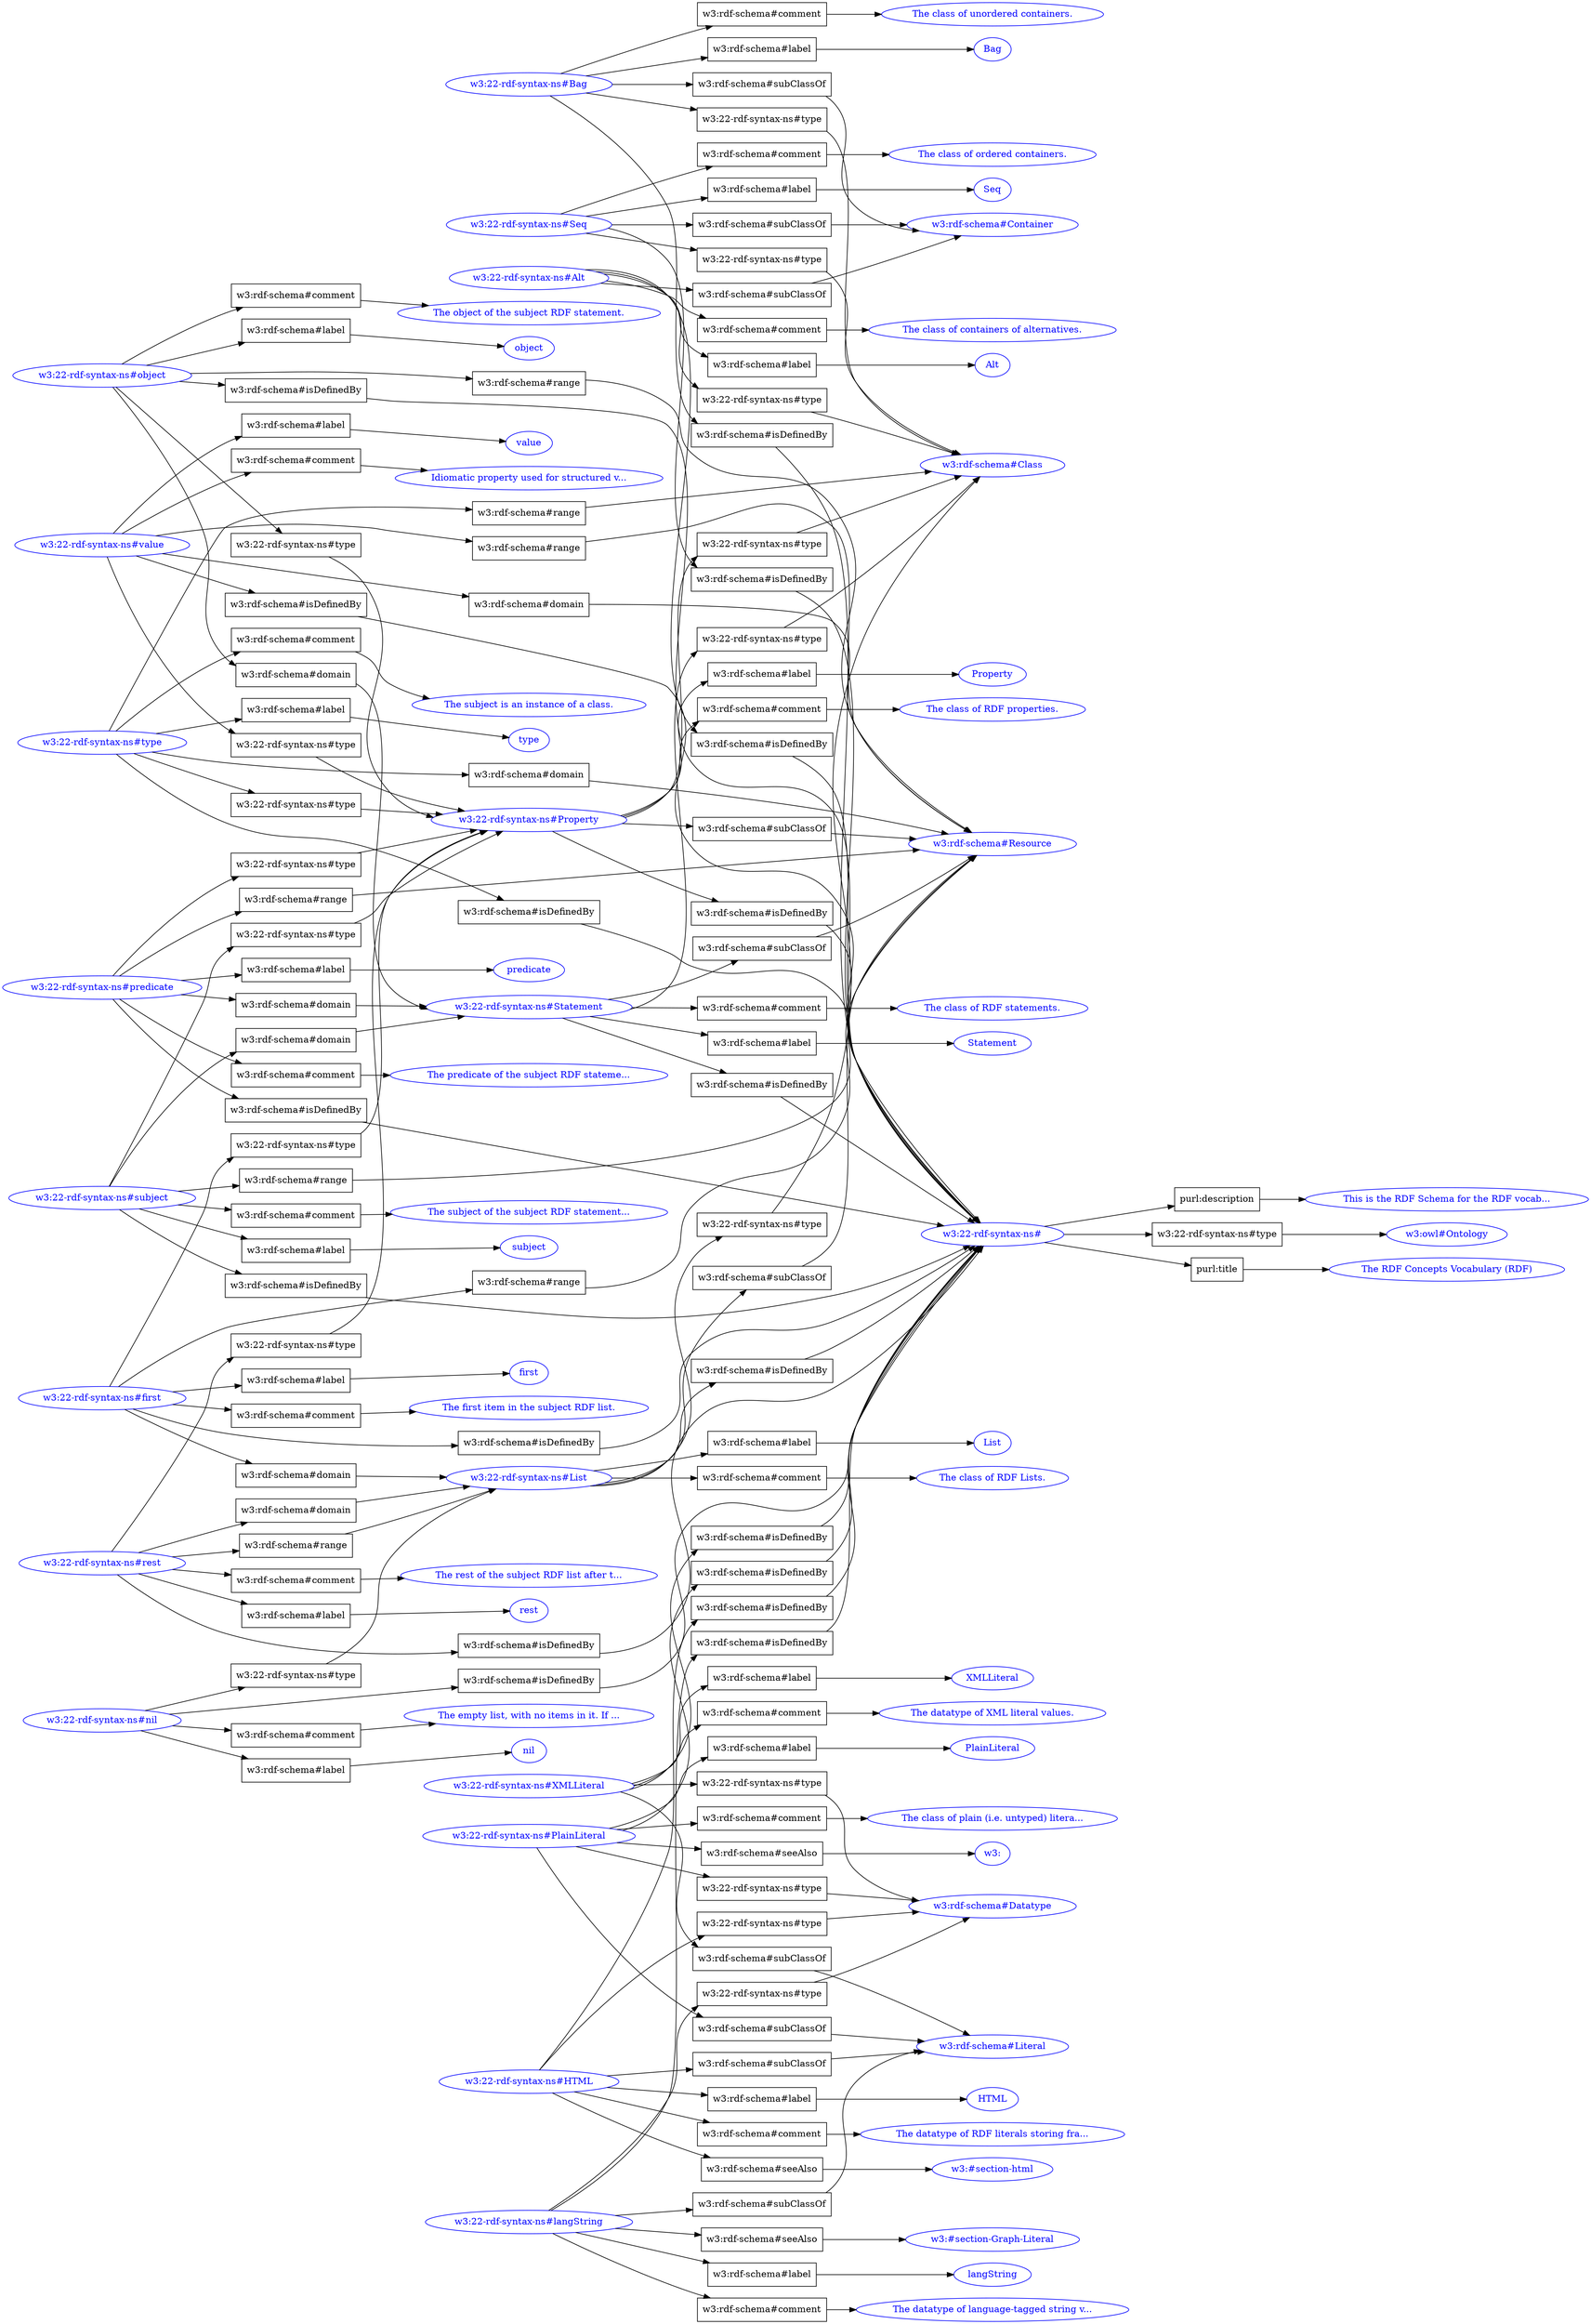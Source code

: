 // test_a3
digraph {
	graph [rankdir=LR]
	"28935690-6e31-11e9-825f-20689dd700af" [label=object color=blue fontcolor=blue]
	"2892bff0-6e31-11e9-825f-20689dd700af" [label="Idiomatic property used for structured v..." color=blue fontcolor=blue]
	"28929e3a-6e31-11e9-825f-20689dd700af" [label="The subject is an instance of a class." color=blue fontcolor=blue]
	"28927d7e-6e31-11e9-825f-20689dd700af" [label="The class of ordered containers." color=blue fontcolor=blue]
	"289266e0-6e31-11e9-825f-20689dd700af" [label=predicate color=blue fontcolor=blue]
	"2892d4f4-6e31-11e9-825f-20689dd700af" [label="The object of the subject RDF statement." color=blue fontcolor=blue]
	"28927aea-6e31-11e9-825f-20689dd700af" [label="w3:rdf-schema#Literal" color=blue fontcolor=blue]
	"28931176-6e31-11e9-825f-20689dd700af" [label="The class of unordered containers." color=blue fontcolor=blue]
	"28924430-6e31-11e9-825f-20689dd700af" [label="w3:22-rdf-syntax-ns#type" color=blue fontcolor=blue]
	"28923878-6e31-11e9-825f-20689dd700af" [label="w3:22-rdf-syntax-ns#first" color=blue fontcolor=blue]
	"2892e93a-6e31-11e9-825f-20689dd700af" [label=Alt color=blue fontcolor=blue]
	"289365d6-6e31-11e9-825f-20689dd700af" [label="The datatype of language-tagged string v..." color=blue fontcolor=blue]
	"28925998-6e31-11e9-825f-20689dd700af" [label="w3:22-rdf-syntax-ns#Bag" color=blue fontcolor=blue]
	"28930e9c-6e31-11e9-825f-20689dd700af" [label=Bag color=blue fontcolor=blue]
	"2892781a-6e31-11e9-825f-20689dd700af" [label="w3:" color=blue fontcolor=blue]
	"289333d6-6e31-11e9-825f-20689dd700af" [label="The empty list, with no items in it. If ..." color=blue fontcolor=blue]
	"2892b6ae-6e31-11e9-825f-20689dd700af" [label="w3:owl#Ontology" color=blue fontcolor=blue]
	"289256aa-6e31-11e9-825f-20689dd700af" [label="w3:22-rdf-syntax-ns#XMLLiteral" color=blue fontcolor=blue]
	"289336b0-6e31-11e9-825f-20689dd700af" [label="w3:#section-html" color=blue fontcolor=blue]
	"2892aaba-6e31-11e9-825f-20689dd700af" [label="w3:#section-Graph-Literal" color=blue fontcolor=blue]
	"2892f880-6e31-11e9-825f-20689dd700af" [label="The class of RDF Lists." color=blue fontcolor=blue]
	"2892e674-6e31-11e9-825f-20689dd700af" [label=rest color=blue fontcolor=blue]
	"28924a52-6e31-11e9-825f-20689dd700af" [label="w3:22-rdf-syntax-ns#PlainLiteral" color=blue fontcolor=blue]
	"2892e390-6e31-11e9-825f-20689dd700af" [label="The class of RDF statements." color=blue fontcolor=blue]
	"289291ec-6e31-11e9-825f-20689dd700af" [label="The class of containers of alternatives." color=blue fontcolor=blue]
	"2892880a-6e31-11e9-825f-20689dd700af" [label="w3:22-rdf-syntax-ns#langString" color=blue fontcolor=blue]
	"28927cc0-6e31-11e9-825f-20689dd700af" [label="w3:22-rdf-syntax-ns#Seq" color=blue fontcolor=blue]
	"289253bc-6e31-11e9-825f-20689dd700af" [label="w3:22-rdf-syntax-ns#value" color=blue fontcolor=blue]
	"28927a2c-6e31-11e9-825f-20689dd700af" [label="w3:22-rdf-syntax-ns#HTML" color=blue fontcolor=blue]
	"2892912e-6e31-11e9-825f-20689dd700af" [label="w3:22-rdf-syntax-ns#Alt" color=blue fontcolor=blue]
	"289236ac-6e31-11e9-825f-20689dd700af" [label="w3:22-rdf-syntax-ns#Property" color=blue fontcolor=blue]
	"2892309e-6e31-11e9-825f-20689dd700af" [label="This is the RDF Schema for the RDF vocab..." color=blue fontcolor=blue]
	"28930226-6e31-11e9-825f-20689dd700af" [label="w3:rdf-schema#Container" color=blue fontcolor=blue]
	"28923f1c-6e31-11e9-825f-20689dd700af" [label="w3:rdf-schema#Class" color=blue fontcolor=blue]
	"2892d7e2-6e31-11e9-825f-20689dd700af" [label="The datatype of RDF literals storing fra..." color=blue fontcolor=blue]
	"2892989a-6e31-11e9-825f-20689dd700af" [label="The class of RDF properties." color=blue fontcolor=blue]
	"28931464-6e31-11e9-825f-20689dd700af" [label="The rest of the subject RDF list after t..." color=blue fontcolor=blue]
	"28925da8-6e31-11e9-825f-20689dd700af" [label="The subject of the subject RDF statement..." color=blue fontcolor=blue]
	"289235da-6e31-11e9-825f-20689dd700af" [label="w3:22-rdf-syntax-ns#object" color=blue fontcolor=blue]
	"28930884-6e31-11e9-825f-20689dd700af" [label="The predicate of the subject RDF stateme..." color=blue fontcolor=blue]
	"2892c8c4-6e31-11e9-825f-20689dd700af" [label=List color=blue fontcolor=blue]
	"28923c42-6e31-11e9-825f-20689dd700af" [label="w3:rdf-schema#Resource" color=blue fontcolor=blue]
	"28929b6a-6e31-11e9-825f-20689dd700af" [label=HTML color=blue fontcolor=blue]
	"28923404-6e31-11e9-825f-20689dd700af" [label="w3:22-rdf-syntax-ns#List" color=blue fontcolor=blue]
	"28922efa-6e31-11e9-825f-20689dd700af" [label="w3:22-rdf-syntax-ns#" color=blue fontcolor=blue]
	"2892dde6-6e31-11e9-825f-20689dd700af" [label=nil color=blue fontcolor=blue]
	"28924b10-6e31-11e9-825f-20689dd700af" [label="w3:rdf-schema#Datatype" color=blue fontcolor=blue]
	"2892ec14-6e31-11e9-825f-20689dd700af" [label=PlainLiteral color=blue fontcolor=blue]
	"289330fc-6e31-11e9-825f-20689dd700af" [label=type color=blue fontcolor=blue]
	"2892ad94-6e31-11e9-825f-20689dd700af" [label="The class of plain (i.e. untyped) litera..." color=blue fontcolor=blue]
	"2892c2ca-6e31-11e9-825f-20689dd700af" [label="The first item in the subject RDF list." color=blue fontcolor=blue]
	"2892e0c0-6e31-11e9-825f-20689dd700af" [label=first color=blue fontcolor=blue]
	"28925c7c-6e31-11e9-825f-20689dd700af" [label="w3:22-rdf-syntax-ns#subject" color=blue fontcolor=blue]
	"2892a380-6e31-11e9-825f-20689dd700af" [label="w3:22-rdf-syntax-ns#nil" color=blue fontcolor=blue]
	"28933ce6-6e31-11e9-825f-20689dd700af" [label="The RDF Concepts Vocabulary (RDF)" color=blue fontcolor=blue]
	"2892804e-6e31-11e9-825f-20689dd700af" [label=Property color=blue fontcolor=blue]
	"289250e2-6e31-11e9-825f-20689dd700af" [label="w3:22-rdf-syntax-ns#predicate" color=blue fontcolor=blue]
	"28923b84-6e31-11e9-825f-20689dd700af" [label="w3:22-rdf-syntax-ns#Statement" color=blue fontcolor=blue]
	"2892b078-6e31-11e9-825f-20689dd700af" [label=Seq color=blue fontcolor=blue]
	"2892cedc-6e31-11e9-825f-20689dd700af" [label=langString color=blue fontcolor=blue]
	"2892831e-6e31-11e9-825f-20689dd700af" [label=value color=blue fontcolor=blue]
	"28931a7c-6e31-11e9-825f-20689dd700af" [label="The datatype of XML literal values." color=blue fontcolor=blue]
	"28936306-6e31-11e9-825f-20689dd700af" [label=subject color=blue fontcolor=blue]
	"28924822-6e31-11e9-825f-20689dd700af" [label=Statement color=blue fontcolor=blue]
	"2892333c-6e31-11e9-825f-20689dd700af" [label="w3:22-rdf-syntax-ns#rest" color=blue fontcolor=blue]
	"28932148-6e31-11e9-825f-20689dd700af" [label=XMLLiteral color=blue fontcolor=blue]
	"28932206-6e31-11e9-825f-20689dd700af" [label="w3:rdf-schema#label" shape=box]
	"289256aa-6e31-11e9-825f-20689dd700af" -> "28932206-6e31-11e9-825f-20689dd700af"
	"28932206-6e31-11e9-825f-20689dd700af" -> "28932148-6e31-11e9-825f-20689dd700af"
	"289340ce-6e31-11e9-825f-20689dd700af" [label="w3:rdf-schema#isDefinedBy" shape=box]
	"289256aa-6e31-11e9-825f-20689dd700af" -> "289340ce-6e31-11e9-825f-20689dd700af"
	"289340ce-6e31-11e9-825f-20689dd700af" -> "28922efa-6e31-11e9-825f-20689dd700af"
	"2892c69e-6e31-11e9-825f-20689dd700af" [label="w3:rdf-schema#domain" shape=box]
	"289253bc-6e31-11e9-825f-20689dd700af" -> "2892c69e-6e31-11e9-825f-20689dd700af"
	"2892c69e-6e31-11e9-825f-20689dd700af" -> "28923c42-6e31-11e9-825f-20689dd700af"
	"28937030-6e31-11e9-825f-20689dd700af" [label="w3:22-rdf-syntax-ns#type" shape=box]
	"2892333c-6e31-11e9-825f-20689dd700af" -> "28937030-6e31-11e9-825f-20689dd700af"
	"28937030-6e31-11e9-825f-20689dd700af" -> "289236ac-6e31-11e9-825f-20689dd700af"
	"2892f312-6e31-11e9-825f-20689dd700af" [label="w3:rdf-schema#range" shape=box]
	"28924430-6e31-11e9-825f-20689dd700af" -> "2892f312-6e31-11e9-825f-20689dd700af"
	"2892f312-6e31-11e9-825f-20689dd700af" -> "28923f1c-6e31-11e9-825f-20689dd700af"
	"28928cec-6e31-11e9-825f-20689dd700af" [label="w3:rdf-schema#isDefinedBy" shape=box]
	"2892333c-6e31-11e9-825f-20689dd700af" -> "28928cec-6e31-11e9-825f-20689dd700af"
	"28928cec-6e31-11e9-825f-20689dd700af" -> "28922efa-6e31-11e9-825f-20689dd700af"
	"28927e28-6e31-11e9-825f-20689dd700af" [label="w3:rdf-schema#comment" shape=box]
	"28927cc0-6e31-11e9-825f-20689dd700af" -> "28927e28-6e31-11e9-825f-20689dd700af"
	"28927e28-6e31-11e9-825f-20689dd700af" -> "28927d7e-6e31-11e9-825f-20689dd700af"
	"289245fc-6e31-11e9-825f-20689dd700af" [label="w3:rdf-schema#domain" shape=box]
	"28924430-6e31-11e9-825f-20689dd700af" -> "289245fc-6e31-11e9-825f-20689dd700af"
	"289245fc-6e31-11e9-825f-20689dd700af" -> "28923c42-6e31-11e9-825f-20689dd700af"
	"289283d2-6e31-11e9-825f-20689dd700af" [label="w3:rdf-schema#label" shape=box]
	"289253bc-6e31-11e9-825f-20689dd700af" -> "289283d2-6e31-11e9-825f-20689dd700af"
	"289283d2-6e31-11e9-825f-20689dd700af" -> "2892831e-6e31-11e9-825f-20689dd700af"
	"2892e16a-6e31-11e9-825f-20689dd700af" [label="w3:rdf-schema#label" shape=box]
	"28923878-6e31-11e9-825f-20689dd700af" -> "2892e16a-6e31-11e9-825f-20689dd700af"
	"2892e16a-6e31-11e9-825f-20689dd700af" -> "2892e0c0-6e31-11e9-825f-20689dd700af"
	"2892f65a-6e31-11e9-825f-20689dd700af" [label="w3:rdf-schema#isDefinedBy" shape=box]
	"28924a52-6e31-11e9-825f-20689dd700af" -> "2892f65a-6e31-11e9-825f-20689dd700af"
	"2892f65a-6e31-11e9-825f-20689dd700af" -> "28922efa-6e31-11e9-825f-20689dd700af"
	"2892ae52-6e31-11e9-825f-20689dd700af" [label="w3:rdf-schema#comment" shape=box]
	"28924a52-6e31-11e9-825f-20689dd700af" -> "2892ae52-6e31-11e9-825f-20689dd700af"
	"2892ae52-6e31-11e9-825f-20689dd700af" -> "2892ad94-6e31-11e9-825f-20689dd700af"
	"28936cfc-6e31-11e9-825f-20689dd700af" [label="w3:rdf-schema#isDefinedBy" shape=box]
	"28925998-6e31-11e9-825f-20689dd700af" -> "28936cfc-6e31-11e9-825f-20689dd700af"
	"28936cfc-6e31-11e9-825f-20689dd700af" -> "28922efa-6e31-11e9-825f-20689dd700af"
	"289231ac-6e31-11e9-825f-20689dd700af" [label="purl:description" shape=box]
	"28922efa-6e31-11e9-825f-20689dd700af" -> "289231ac-6e31-11e9-825f-20689dd700af"
	"289231ac-6e31-11e9-825f-20689dd700af" -> "2892309e-6e31-11e9-825f-20689dd700af"
	"2892a24a-6e31-11e9-825f-20689dd700af" [label="w3:rdf-schema#subClassOf" shape=box]
	"289236ac-6e31-11e9-825f-20689dd700af" -> "2892a24a-6e31-11e9-825f-20689dd700af"
	"2892a24a-6e31-11e9-825f-20689dd700af" -> "28923c42-6e31-11e9-825f-20689dd700af"
	"28932530-6e31-11e9-825f-20689dd700af" [label="w3:rdf-schema#domain" shape=box]
	"28925c7c-6e31-11e9-825f-20689dd700af" -> "28932530-6e31-11e9-825f-20689dd700af"
	"28932530-6e31-11e9-825f-20689dd700af" -> "28923b84-6e31-11e9-825f-20689dd700af"
	"2892d2ce-6e31-11e9-825f-20689dd700af" [label="w3:rdf-schema#isDefinedBy" shape=box]
	"28923404-6e31-11e9-825f-20689dd700af" -> "2892d2ce-6e31-11e9-825f-20689dd700af"
	"2892d2ce-6e31-11e9-825f-20689dd700af" -> "28922efa-6e31-11e9-825f-20689dd700af"
	"28933a8e-6e31-11e9-825f-20689dd700af" [label="w3:rdf-schema#subClassOf" shape=box]
	"28924a52-6e31-11e9-825f-20689dd700af" -> "28933a8e-6e31-11e9-825f-20689dd700af"
	"28933a8e-6e31-11e9-825f-20689dd700af" -> "28927aea-6e31-11e9-825f-20689dd700af"
	"28929eee-6e31-11e9-825f-20689dd700af" [label="w3:rdf-schema#comment" shape=box]
	"28924430-6e31-11e9-825f-20689dd700af" -> "28929eee-6e31-11e9-825f-20689dd700af"
	"28929eee-6e31-11e9-825f-20689dd700af" -> "28929e3a-6e31-11e9-825f-20689dd700af"
	"289248d6-6e31-11e9-825f-20689dd700af" [label="w3:rdf-schema#label" shape=box]
	"28923b84-6e31-11e9-825f-20689dd700af" -> "289248d6-6e31-11e9-825f-20689dd700af"
	"289248d6-6e31-11e9-825f-20689dd700af" -> "28924822-6e31-11e9-825f-20689dd700af"
	"28923cf6-6e31-11e9-825f-20689dd700af" [label="w3:rdf-schema#subClassOf" shape=box]
	"28923b84-6e31-11e9-825f-20689dd700af" -> "28923cf6-6e31-11e9-825f-20689dd700af"
	"28923cf6-6e31-11e9-825f-20689dd700af" -> "28923c42-6e31-11e9-825f-20689dd700af"
	"2892a538-6e31-11e9-825f-20689dd700af" [label="w3:rdf-schema#isDefinedBy" shape=box]
	"2892a380-6e31-11e9-825f-20689dd700af" -> "2892a538-6e31-11e9-825f-20689dd700af"
	"2892a538-6e31-11e9-825f-20689dd700af" -> "28922efa-6e31-11e9-825f-20689dd700af"
	"28925f1a-6e31-11e9-825f-20689dd700af" [label="w3:rdf-schema#comment" shape=box]
	"28925c7c-6e31-11e9-825f-20689dd700af" -> "28925f1a-6e31-11e9-825f-20689dd700af"
	"28925f1a-6e31-11e9-825f-20689dd700af" -> "28925da8-6e31-11e9-825f-20689dd700af"
	"28929296-6e31-11e9-825f-20689dd700af" [label="w3:rdf-schema#comment" shape=box]
	"2892912e-6e31-11e9-825f-20689dd700af" -> "28929296-6e31-11e9-825f-20689dd700af"
	"28929296-6e31-11e9-825f-20689dd700af" -> "289291ec-6e31-11e9-825f-20689dd700af"
	"28927bb2-6e31-11e9-825f-20689dd700af" [label="w3:rdf-schema#subClassOf" shape=box]
	"28927a2c-6e31-11e9-825f-20689dd700af" -> "28927bb2-6e31-11e9-825f-20689dd700af"
	"28927bb2-6e31-11e9-825f-20689dd700af" -> "28927aea-6e31-11e9-825f-20689dd700af"
	"28930f50-6e31-11e9-825f-20689dd700af" [label="w3:rdf-schema#label" shape=box]
	"28925998-6e31-11e9-825f-20689dd700af" -> "28930f50-6e31-11e9-825f-20689dd700af"
	"28930f50-6e31-11e9-825f-20689dd700af" -> "28930e9c-6e31-11e9-825f-20689dd700af"
	"28930c62-6e31-11e9-825f-20689dd700af" [label="w3:rdf-schema#range" shape=box]
	"28925c7c-6e31-11e9-825f-20689dd700af" -> "28930c62-6e31-11e9-825f-20689dd700af"
	"28930c62-6e31-11e9-825f-20689dd700af" -> "28923c42-6e31-11e9-825f-20689dd700af"
	"28929c1e-6e31-11e9-825f-20689dd700af" [label="w3:rdf-schema#label" shape=box]
	"28927a2c-6e31-11e9-825f-20689dd700af" -> "28929c1e-6e31-11e9-825f-20689dd700af"
	"28929c1e-6e31-11e9-825f-20689dd700af" -> "28929b6a-6e31-11e9-825f-20689dd700af"
	"289252a4-6e31-11e9-825f-20689dd700af" [label="w3:22-rdf-syntax-ns#type" shape=box]
	"289250e2-6e31-11e9-825f-20689dd700af" -> "289252a4-6e31-11e9-825f-20689dd700af"
	"289252a4-6e31-11e9-825f-20689dd700af" -> "289236ac-6e31-11e9-825f-20689dd700af"
	"28925880-6e31-11e9-825f-20689dd700af" [label="w3:22-rdf-syntax-ns#type" shape=box]
	"289256aa-6e31-11e9-825f-20689dd700af" -> "28925880-6e31-11e9-825f-20689dd700af"
	"28925880-6e31-11e9-825f-20689dd700af" -> "28924b10-6e31-11e9-825f-20689dd700af"
	"289363b0-6e31-11e9-825f-20689dd700af" [label="w3:rdf-schema#label" shape=box]
	"28925c7c-6e31-11e9-825f-20689dd700af" -> "289363b0-6e31-11e9-825f-20689dd700af"
	"289363b0-6e31-11e9-825f-20689dd700af" -> "28936306-6e31-11e9-825f-20689dd700af"
	"2892f934-6e31-11e9-825f-20689dd700af" [label="w3:rdf-schema#comment" shape=box]
	"28923404-6e31-11e9-825f-20689dd700af" -> "2892f934-6e31-11e9-825f-20689dd700af"
	"2892f934-6e31-11e9-825f-20689dd700af" -> "2892f880-6e31-11e9-825f-20689dd700af"
	"289267f8-6e31-11e9-825f-20689dd700af" [label="w3:rdf-schema#label" shape=box]
	"289250e2-6e31-11e9-825f-20689dd700af" -> "289267f8-6e31-11e9-825f-20689dd700af"
	"289267f8-6e31-11e9-825f-20689dd700af" -> "289266e0-6e31-11e9-825f-20689dd700af"
	"289263f2-6e31-11e9-825f-20689dd700af" [label="w3:rdf-schema#domain" shape=box]
	"2892333c-6e31-11e9-825f-20689dd700af" -> "289263f2-6e31-11e9-825f-20689dd700af"
	"289263f2-6e31-11e9-825f-20689dd700af" -> "28923404-6e31-11e9-825f-20689dd700af"
	"2892ccb6-6e31-11e9-825f-20689dd700af" [label="w3:22-rdf-syntax-ns#type" shape=box]
	"28923b84-6e31-11e9-825f-20689dd700af" -> "2892ccb6-6e31-11e9-825f-20689dd700af"
	"2892ccb6-6e31-11e9-825f-20689dd700af" -> "28923f1c-6e31-11e9-825f-20689dd700af"
	"28926f96-6e31-11e9-825f-20689dd700af" [label="w3:rdf-schema#range" shape=box]
	"289235da-6e31-11e9-825f-20689dd700af" -> "28926f96-6e31-11e9-825f-20689dd700af"
	"28926f96-6e31-11e9-825f-20689dd700af" -> "28923c42-6e31-11e9-825f-20689dd700af"
	"28935a82-6e31-11e9-825f-20689dd700af" [label="w3:rdf-schema#isDefinedBy" shape=box]
	"28925c7c-6e31-11e9-825f-20689dd700af" -> "28935a82-6e31-11e9-825f-20689dd700af"
	"28935a82-6e31-11e9-825f-20689dd700af" -> "28922efa-6e31-11e9-825f-20689dd700af"
	"2893668a-6e31-11e9-825f-20689dd700af" [label="w3:rdf-schema#comment" shape=box]
	"2892880a-6e31-11e9-825f-20689dd700af" -> "2893668a-6e31-11e9-825f-20689dd700af"
	"2893668a-6e31-11e9-825f-20689dd700af" -> "289365d6-6e31-11e9-825f-20689dd700af"
	"2893738c-6e31-11e9-825f-20689dd700af" [label="w3:rdf-schema#range" shape=box]
	"289250e2-6e31-11e9-825f-20689dd700af" -> "2893738c-6e31-11e9-825f-20689dd700af"
	"2893738c-6e31-11e9-825f-20689dd700af" -> "28923c42-6e31-11e9-825f-20689dd700af"
	"2892de9a-6e31-11e9-825f-20689dd700af" [label="w3:rdf-schema#label" shape=box]
	"2892a380-6e31-11e9-825f-20689dd700af" -> "2892de9a-6e31-11e9-825f-20689dd700af"
	"2892de9a-6e31-11e9-825f-20689dd700af" -> "2892dde6-6e31-11e9-825f-20689dd700af"
	"2892a894-6e31-11e9-825f-20689dd700af" [label="w3:rdf-schema#isDefinedBy" shape=box]
	"2892880a-6e31-11e9-825f-20689dd700af" -> "2892a894-6e31-11e9-825f-20689dd700af"
	"2892a894-6e31-11e9-825f-20689dd700af" -> "28922efa-6e31-11e9-825f-20689dd700af"
	"28923fd0-6e31-11e9-825f-20689dd700af" [label="w3:22-rdf-syntax-ns#type" shape=box]
	"289236ac-6e31-11e9-825f-20689dd700af" -> "28923fd0-6e31-11e9-825f-20689dd700af"
	"28923fd0-6e31-11e9-825f-20689dd700af" -> "28923f1c-6e31-11e9-825f-20689dd700af"
	"289286f2-6e31-11e9-825f-20689dd700af" [label="w3:rdf-schema#isDefinedBy" shape=box]
	"28927a2c-6e31-11e9-825f-20689dd700af" -> "289286f2-6e31-11e9-825f-20689dd700af"
	"289286f2-6e31-11e9-825f-20689dd700af" -> "28922efa-6e31-11e9-825f-20689dd700af"
	"28924fc0-6e31-11e9-825f-20689dd700af" [label="w3:rdf-schema#isDefinedBy" shape=box]
	"28923b84-6e31-11e9-825f-20689dd700af" -> "28924fc0-6e31-11e9-825f-20689dd700af"
	"28924fc0-6e31-11e9-825f-20689dd700af" -> "28922efa-6e31-11e9-825f-20689dd700af"
	"2893348a-6e31-11e9-825f-20689dd700af" [label="w3:rdf-schema#comment" shape=box]
	"2892a380-6e31-11e9-825f-20689dd700af" -> "2893348a-6e31-11e9-825f-20689dd700af"
	"2893348a-6e31-11e9-825f-20689dd700af" -> "289333d6-6e31-11e9-825f-20689dd700af"
	"2893184c-6e31-11e9-825f-20689dd700af" [label="w3:22-rdf-syntax-ns#type" shape=box]
	"2892912e-6e31-11e9-825f-20689dd700af" -> "2893184c-6e31-11e9-825f-20689dd700af"
	"2893184c-6e31-11e9-825f-20689dd700af" -> "28923f1c-6e31-11e9-825f-20689dd700af"
	"28924bd8-6e31-11e9-825f-20689dd700af" [label="w3:22-rdf-syntax-ns#type" shape=box]
	"28924a52-6e31-11e9-825f-20689dd700af" -> "28924bd8-6e31-11e9-825f-20689dd700af"
	"28924bd8-6e31-11e9-825f-20689dd700af" -> "28924b10-6e31-11e9-825f-20689dd700af"
	"2892e43a-6e31-11e9-825f-20689dd700af" [label="w3:rdf-schema#comment" shape=box]
	"28923b84-6e31-11e9-825f-20689dd700af" -> "2892e43a-6e31-11e9-825f-20689dd700af"
	"2892e43a-6e31-11e9-825f-20689dd700af" -> "2892e390-6e31-11e9-825f-20689dd700af"
	"2892ecbe-6e31-11e9-825f-20689dd700af" [label="w3:rdf-schema#label" shape=box]
	"28924a52-6e31-11e9-825f-20689dd700af" -> "2892ecbe-6e31-11e9-825f-20689dd700af"
	"2892ecbe-6e31-11e9-825f-20689dd700af" -> "2892ec14-6e31-11e9-825f-20689dd700af"
	"28934556-6e31-11e9-825f-20689dd700af" [label="w3:22-rdf-syntax-ns#type" shape=box]
	"2892880a-6e31-11e9-825f-20689dd700af" -> "28934556-6e31-11e9-825f-20689dd700af"
	"28934556-6e31-11e9-825f-20689dd700af" -> "28924b10-6e31-11e9-825f-20689dd700af"
	"28931522-6e31-11e9-825f-20689dd700af" [label="w3:rdf-schema#comment" shape=box]
	"2892333c-6e31-11e9-825f-20689dd700af" -> "28931522-6e31-11e9-825f-20689dd700af"
	"28931522-6e31-11e9-825f-20689dd700af" -> "28931464-6e31-11e9-825f-20689dd700af"
	"2892c978-6e31-11e9-825f-20689dd700af" [label="w3:rdf-schema#label" shape=box]
	"28923404-6e31-11e9-825f-20689dd700af" -> "2892c978-6e31-11e9-825f-20689dd700af"
	"2892c978-6e31-11e9-825f-20689dd700af" -> "2892c8c4-6e31-11e9-825f-20689dd700af"
	"28926c4e-6e31-11e9-825f-20689dd700af" [label="w3:rdf-schema#domain" shape=box]
	"289250e2-6e31-11e9-825f-20689dd700af" -> "28926c4e-6e31-11e9-825f-20689dd700af"
	"28926c4e-6e31-11e9-825f-20689dd700af" -> "28923b84-6e31-11e9-825f-20689dd700af"
	"2892e71e-6e31-11e9-825f-20689dd700af" [label="w3:rdf-schema#label" shape=box]
	"2892333c-6e31-11e9-825f-20689dd700af" -> "2892e71e-6e31-11e9-825f-20689dd700af"
	"2892e71e-6e31-11e9-825f-20689dd700af" -> "2892e674-6e31-11e9-825f-20689dd700af"
	"2892ab78-6e31-11e9-825f-20689dd700af" [label="w3:rdf-schema#seeAlso" shape=box]
	"2892880a-6e31-11e9-825f-20689dd700af" -> "2892ab78-6e31-11e9-825f-20689dd700af"
	"2892ab78-6e31-11e9-825f-20689dd700af" -> "2892aaba-6e31-11e9-825f-20689dd700af"
	"28929016-6e31-11e9-825f-20689dd700af" [label="w3:rdf-schema#subClassOf" shape=box]
	"289256aa-6e31-11e9-825f-20689dd700af" -> "28929016-6e31-11e9-825f-20689dd700af"
	"28929016-6e31-11e9-825f-20689dd700af" -> "28927aea-6e31-11e9-825f-20689dd700af"
	"2892b12c-6e31-11e9-825f-20689dd700af" [label="w3:rdf-schema#label" shape=box]
	"28927cc0-6e31-11e9-825f-20689dd700af" -> "2892b12c-6e31-11e9-825f-20689dd700af"
	"2892b12c-6e31-11e9-825f-20689dd700af" -> "2892b078-6e31-11e9-825f-20689dd700af"
	"2892c0ae-6e31-11e9-825f-20689dd700af" [label="w3:rdf-schema#comment" shape=box]
	"289253bc-6e31-11e9-825f-20689dd700af" -> "2892c0ae-6e31-11e9-825f-20689dd700af"
	"2892c0ae-6e31-11e9-825f-20689dd700af" -> "2892bff0-6e31-11e9-825f-20689dd700af"
	"28930000-6e31-11e9-825f-20689dd700af" [label="w3:rdf-schema#isDefinedBy" shape=box]
	"289236ac-6e31-11e9-825f-20689dd700af" -> "28930000-6e31-11e9-825f-20689dd700af"
	"28930000-6e31-11e9-825f-20689dd700af" -> "28922efa-6e31-11e9-825f-20689dd700af"
	"289349d4-6e31-11e9-825f-20689dd700af" [label="w3:22-rdf-syntax-ns#type" shape=box]
	"2892a380-6e31-11e9-825f-20689dd700af" -> "289349d4-6e31-11e9-825f-20689dd700af"
	"289349d4-6e31-11e9-825f-20689dd700af" -> "28923404-6e31-11e9-825f-20689dd700af"
	"289302e4-6e31-11e9-825f-20689dd700af" [label="w3:rdf-schema#subClassOf" shape=box]
	"28927cc0-6e31-11e9-825f-20689dd700af" -> "289302e4-6e31-11e9-825f-20689dd700af"
	"289302e4-6e31-11e9-825f-20689dd700af" -> "28930226-6e31-11e9-825f-20689dd700af"
	"2892d896-6e31-11e9-825f-20689dd700af" [label="w3:rdf-schema#comment" shape=box]
	"28927a2c-6e31-11e9-825f-20689dd700af" -> "2892d896-6e31-11e9-825f-20689dd700af"
	"2892d896-6e31-11e9-825f-20689dd700af" -> "2892d7e2-6e31-11e9-825f-20689dd700af"
	"2892b47e-6e31-11e9-825f-20689dd700af" [label="w3:22-rdf-syntax-ns#type" shape=box]
	"28927cc0-6e31-11e9-825f-20689dd700af" -> "2892b47e-6e31-11e9-825f-20689dd700af"
	"2892b47e-6e31-11e9-825f-20689dd700af" -> "28923f1c-6e31-11e9-825f-20689dd700af"
	"2892dbc0-6e31-11e9-825f-20689dd700af" [label="w3:rdf-schema#range" shape=box]
	"289253bc-6e31-11e9-825f-20689dd700af" -> "2892dbc0-6e31-11e9-825f-20689dd700af"
	"2892dbc0-6e31-11e9-825f-20689dd700af" -> "28923c42-6e31-11e9-825f-20689dd700af"
	"2892d5bc-6e31-11e9-825f-20689dd700af" [label="w3:rdf-schema#comment" shape=box]
	"289235da-6e31-11e9-825f-20689dd700af" -> "2892d5bc-6e31-11e9-825f-20689dd700af"
	"2892d5bc-6e31-11e9-825f-20689dd700af" -> "2892d4f4-6e31-11e9-825f-20689dd700af"
	"2892cf90-6e31-11e9-825f-20689dd700af" [label="w3:rdf-schema#label" shape=box]
	"2892880a-6e31-11e9-825f-20689dd700af" -> "2892cf90-6e31-11e9-825f-20689dd700af"
	"2892cf90-6e31-11e9-825f-20689dd700af" -> "2892cedc-6e31-11e9-825f-20689dd700af"
	"28929674-6e31-11e9-825f-20689dd700af" [label="w3:22-rdf-syntax-ns#type" shape=box]
	"28923404-6e31-11e9-825f-20689dd700af" -> "28929674-6e31-11e9-825f-20689dd700af"
	"28929674-6e31-11e9-825f-20689dd700af" -> "28923f1c-6e31-11e9-825f-20689dd700af"
	"289234ae-6e31-11e9-825f-20689dd700af" [label="w3:rdf-schema#range" shape=box]
	"2892333c-6e31-11e9-825f-20689dd700af" -> "289234ae-6e31-11e9-825f-20689dd700af"
	"289234ae-6e31-11e9-825f-20689dd700af" -> "28923404-6e31-11e9-825f-20689dd700af"
	"289278ec-6e31-11e9-825f-20689dd700af" [label="w3:rdf-schema#seeAlso" shape=box]
	"28924a52-6e31-11e9-825f-20689dd700af" -> "289278ec-6e31-11e9-825f-20689dd700af"
	"289278ec-6e31-11e9-825f-20689dd700af" -> "2892781a-6e31-11e9-825f-20689dd700af"
	"289272b6-6e31-11e9-825f-20689dd700af" [label="w3:22-rdf-syntax-ns#type" shape=box]
	"28924430-6e31-11e9-825f-20689dd700af" -> "289272b6-6e31-11e9-825f-20689dd700af"
	"289272b6-6e31-11e9-825f-20689dd700af" -> "289236ac-6e31-11e9-825f-20689dd700af"
	"2892baaa-6e31-11e9-825f-20689dd700af" [label="w3:rdf-schema#isDefinedBy" shape=box]
	"289250e2-6e31-11e9-825f-20689dd700af" -> "2892baaa-6e31-11e9-825f-20689dd700af"
	"2892baaa-6e31-11e9-825f-20689dd700af" -> "28922efa-6e31-11e9-825f-20689dd700af"
	"28923760-6e31-11e9-825f-20689dd700af" [label="w3:22-rdf-syntax-ns#type" shape=box]
	"289235da-6e31-11e9-825f-20689dd700af" -> "28923760-6e31-11e9-825f-20689dd700af"
	"28923760-6e31-11e9-825f-20689dd700af" -> "289236ac-6e31-11e9-825f-20689dd700af"
	"28925592-6e31-11e9-825f-20689dd700af" [label="w3:22-rdf-syntax-ns#type" shape=box]
	"289253bc-6e31-11e9-825f-20689dd700af" -> "28925592-6e31-11e9-825f-20689dd700af"
	"28925592-6e31-11e9-825f-20689dd700af" -> "289236ac-6e31-11e9-825f-20689dd700af"
	"2892c37e-6e31-11e9-825f-20689dd700af" [label="w3:rdf-schema#comment" shape=box]
	"28923878-6e31-11e9-825f-20689dd700af" -> "2892c37e-6e31-11e9-825f-20689dd700af"
	"2892c37e-6e31-11e9-825f-20689dd700af" -> "2892c2ca-6e31-11e9-825f-20689dd700af"
	"2892b76c-6e31-11e9-825f-20689dd700af" [label="w3:22-rdf-syntax-ns#type" shape=box]
	"28922efa-6e31-11e9-825f-20689dd700af" -> "2892b76c-6e31-11e9-825f-20689dd700af"
	"2892b76c-6e31-11e9-825f-20689dd700af" -> "2892b6ae-6e31-11e9-825f-20689dd700af"
	"28932b98-6e31-11e9-825f-20689dd700af" [label="w3:rdf-schema#isDefinedBy" shape=box]
	"2892912e-6e31-11e9-825f-20689dd700af" -> "28932b98-6e31-11e9-825f-20689dd700af"
	"28932b98-6e31-11e9-825f-20689dd700af" -> "28922efa-6e31-11e9-825f-20689dd700af"
	"28925b50-6e31-11e9-825f-20689dd700af" [label="w3:22-rdf-syntax-ns#type" shape=box]
	"28925998-6e31-11e9-825f-20689dd700af" -> "28925b50-6e31-11e9-825f-20689dd700af"
	"28925b50-6e31-11e9-825f-20689dd700af" -> "28923f1c-6e31-11e9-825f-20689dd700af"
	"28931234-6e31-11e9-825f-20689dd700af" [label="w3:rdf-schema#comment" shape=box]
	"28925998-6e31-11e9-825f-20689dd700af" -> "28931234-6e31-11e9-825f-20689dd700af"
	"28931234-6e31-11e9-825f-20689dd700af" -> "28931176-6e31-11e9-825f-20689dd700af"
	"2892e9ee-6e31-11e9-825f-20689dd700af" [label="w3:rdf-schema#label" shape=box]
	"2892912e-6e31-11e9-825f-20689dd700af" -> "2892e9ee-6e31-11e9-825f-20689dd700af"
	"2892e9ee-6e31-11e9-825f-20689dd700af" -> "2892e93a-6e31-11e9-825f-20689dd700af"
	"28933d9a-6e31-11e9-825f-20689dd700af" [label="purl:title" shape=box]
	"28922efa-6e31-11e9-825f-20689dd700af" -> "28933d9a-6e31-11e9-825f-20689dd700af"
	"28933d9a-6e31-11e9-825f-20689dd700af" -> "28933ce6-6e31-11e9-825f-20689dd700af"
	"28930938-6e31-11e9-825f-20689dd700af" [label="w3:rdf-schema#comment" shape=box]
	"289250e2-6e31-11e9-825f-20689dd700af" -> "28930938-6e31-11e9-825f-20689dd700af"
	"28930938-6e31-11e9-825f-20689dd700af" -> "28930884-6e31-11e9-825f-20689dd700af"
	"289360e0-6e31-11e9-825f-20689dd700af" [label="w3:rdf-schema#subClassOf" shape=box]
	"28923404-6e31-11e9-825f-20689dd700af" -> "289360e0-6e31-11e9-825f-20689dd700af"
	"289360e0-6e31-11e9-825f-20689dd700af" -> "28923c42-6e31-11e9-825f-20689dd700af"
	"2892bdca-6e31-11e9-825f-20689dd700af" [label="w3:rdf-schema#isDefinedBy" shape=box]
	"289253bc-6e31-11e9-825f-20689dd700af" -> "2892bdca-6e31-11e9-825f-20689dd700af"
	"2892bdca-6e31-11e9-825f-20689dd700af" -> "28922efa-6e31-11e9-825f-20689dd700af"
	"2893285a-6e31-11e9-825f-20689dd700af" [label="w3:rdf-schema#isDefinedBy" shape=box]
	"28924430-6e31-11e9-825f-20689dd700af" -> "2893285a-6e31-11e9-825f-20689dd700af"
	"2893285a-6e31-11e9-825f-20689dd700af" -> "28922efa-6e31-11e9-825f-20689dd700af"
	"2892fccc-6e31-11e9-825f-20689dd700af" [label="w3:22-rdf-syntax-ns#type" shape=box]
	"28925c7c-6e31-11e9-825f-20689dd700af" -> "2892fccc-6e31-11e9-825f-20689dd700af"
	"2892fccc-6e31-11e9-825f-20689dd700af" -> "289236ac-6e31-11e9-825f-20689dd700af"
	"289331b0-6e31-11e9-825f-20689dd700af" [label="w3:rdf-schema#label" shape=box]
	"28924430-6e31-11e9-825f-20689dd700af" -> "289331b0-6e31-11e9-825f-20689dd700af"
	"289331b0-6e31-11e9-825f-20689dd700af" -> "289330fc-6e31-11e9-825f-20689dd700af"
	"28935410-6e31-11e9-825f-20689dd700af" [label="w3:22-rdf-syntax-ns#type" shape=box]
	"28923878-6e31-11e9-825f-20689dd700af" -> "28935410-6e31-11e9-825f-20689dd700af"
	"28935410-6e31-11e9-825f-20689dd700af" -> "289236ac-6e31-11e9-825f-20689dd700af"
	"289280f8-6e31-11e9-825f-20689dd700af" [label="w3:rdf-schema#label" shape=box]
	"289236ac-6e31-11e9-825f-20689dd700af" -> "289280f8-6e31-11e9-825f-20689dd700af"
	"289280f8-6e31-11e9-825f-20689dd700af" -> "2892804e-6e31-11e9-825f-20689dd700af"
	"28924318-6e31-11e9-825f-20689dd700af" [label="w3:rdf-schema#isDefinedBy" shape=box]
	"28923878-6e31-11e9-825f-20689dd700af" -> "28924318-6e31-11e9-825f-20689dd700af"
	"28924318-6e31-11e9-825f-20689dd700af" -> "28922efa-6e31-11e9-825f-20689dd700af"
	"289369d2-6e31-11e9-825f-20689dd700af" [label="w3:rdf-schema#domain" shape=box]
	"289235da-6e31-11e9-825f-20689dd700af" -> "289369d2-6e31-11e9-825f-20689dd700af"
	"289369d2-6e31-11e9-825f-20689dd700af" -> "28923b84-6e31-11e9-825f-20689dd700af"
	"28931e64-6e31-11e9-825f-20689dd700af" [label="w3:22-rdf-syntax-ns#type" shape=box]
	"28927a2c-6e31-11e9-825f-20689dd700af" -> "28931e64-6e31-11e9-825f-20689dd700af"
	"28931e64-6e31-11e9-825f-20689dd700af" -> "28924b10-6e31-11e9-825f-20689dd700af"
	"2893376e-6e31-11e9-825f-20689dd700af" [label="w3:rdf-schema#seeAlso" shape=box]
	"28927a2c-6e31-11e9-825f-20689dd700af" -> "2893376e-6e31-11e9-825f-20689dd700af"
	"2893376e-6e31-11e9-825f-20689dd700af" -> "289336b0-6e31-11e9-825f-20689dd700af"
	"28923a6c-6e31-11e9-825f-20689dd700af" [label="w3:rdf-schema#domain" shape=box]
	"28923878-6e31-11e9-825f-20689dd700af" -> "28923a6c-6e31-11e9-825f-20689dd700af"
	"28923a6c-6e31-11e9-825f-20689dd700af" -> "28923404-6e31-11e9-825f-20689dd700af"
	"28935744-6e31-11e9-825f-20689dd700af" [label="w3:rdf-schema#label" shape=box]
	"289235da-6e31-11e9-825f-20689dd700af" -> "28935744-6e31-11e9-825f-20689dd700af"
	"28935744-6e31-11e9-825f-20689dd700af" -> "28935690-6e31-11e9-825f-20689dd700af"
	"28935db6-6e31-11e9-825f-20689dd700af" [label="w3:rdf-schema#subClassOf" shape=box]
	"28925998-6e31-11e9-825f-20689dd700af" -> "28935db6-6e31-11e9-825f-20689dd700af"
	"28935db6-6e31-11e9-825f-20689dd700af" -> "28930226-6e31-11e9-825f-20689dd700af"
	"289289cc-6e31-11e9-825f-20689dd700af" [label="w3:rdf-schema#subClassOf" shape=box]
	"2892880a-6e31-11e9-825f-20689dd700af" -> "289289cc-6e31-11e9-825f-20689dd700af"
	"289289cc-6e31-11e9-825f-20689dd700af" -> "28927aea-6e31-11e9-825f-20689dd700af"
	"28934ec0-6e31-11e9-825f-20689dd700af" [label="w3:rdf-schema#subClassOf" shape=box]
	"2892912e-6e31-11e9-825f-20689dd700af" -> "28934ec0-6e31-11e9-825f-20689dd700af"
	"28934ec0-6e31-11e9-825f-20689dd700af" -> "28930226-6e31-11e9-825f-20689dd700af"
	"28931b30-6e31-11e9-825f-20689dd700af" [label="w3:rdf-schema#comment" shape=box]
	"289256aa-6e31-11e9-825f-20689dd700af" -> "28931b30-6e31-11e9-825f-20689dd700af"
	"28931b30-6e31-11e9-825f-20689dd700af" -> "28931a7c-6e31-11e9-825f-20689dd700af"
	"28932ec2-6e31-11e9-825f-20689dd700af" [label="w3:rdf-schema#range" shape=box]
	"28923878-6e31-11e9-825f-20689dd700af" -> "28932ec2-6e31-11e9-825f-20689dd700af"
	"28932ec2-6e31-11e9-825f-20689dd700af" -> "28923c42-6e31-11e9-825f-20689dd700af"
	"289275d6-6e31-11e9-825f-20689dd700af" [label="w3:rdf-schema#isDefinedBy" shape=box]
	"289235da-6e31-11e9-825f-20689dd700af" -> "289275d6-6e31-11e9-825f-20689dd700af"
	"289275d6-6e31-11e9-825f-20689dd700af" -> "28922efa-6e31-11e9-825f-20689dd700af"
	"2892994e-6e31-11e9-825f-20689dd700af" [label="w3:rdf-schema#comment" shape=box]
	"289236ac-6e31-11e9-825f-20689dd700af" -> "2892994e-6e31-11e9-825f-20689dd700af"
	"2892994e-6e31-11e9-825f-20689dd700af" -> "2892989a-6e31-11e9-825f-20689dd700af"
	"2892efe8-6e31-11e9-825f-20689dd700af" [label="w3:rdf-schema#isDefinedBy" shape=box]
	"28927cc0-6e31-11e9-825f-20689dd700af" -> "2892efe8-6e31-11e9-825f-20689dd700af"
	"2892efe8-6e31-11e9-825f-20689dd700af" -> "28922efa-6e31-11e9-825f-20689dd700af"
}
